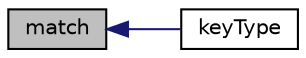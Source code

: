digraph "match"
{
  bgcolor="transparent";
  edge [fontname="Helvetica",fontsize="10",labelfontname="Helvetica",labelfontsize="10"];
  node [fontname="Helvetica",fontsize="10",shape=record];
  rankdir="LR";
  Node5253 [label="match",height=0.2,width=0.4,color="black", fillcolor="grey75", style="filled", fontcolor="black"];
  Node5253 -> Node5254 [dir="back",color="midnightblue",fontsize="10",style="solid",fontname="Helvetica"];
  Node5254 [label="keyType",height=0.2,width=0.4,color="black",URL="$a29545.html#a269ad9b145fee40c5c76b5d87867ccee",tooltip="Construct from Istream. "];
}
